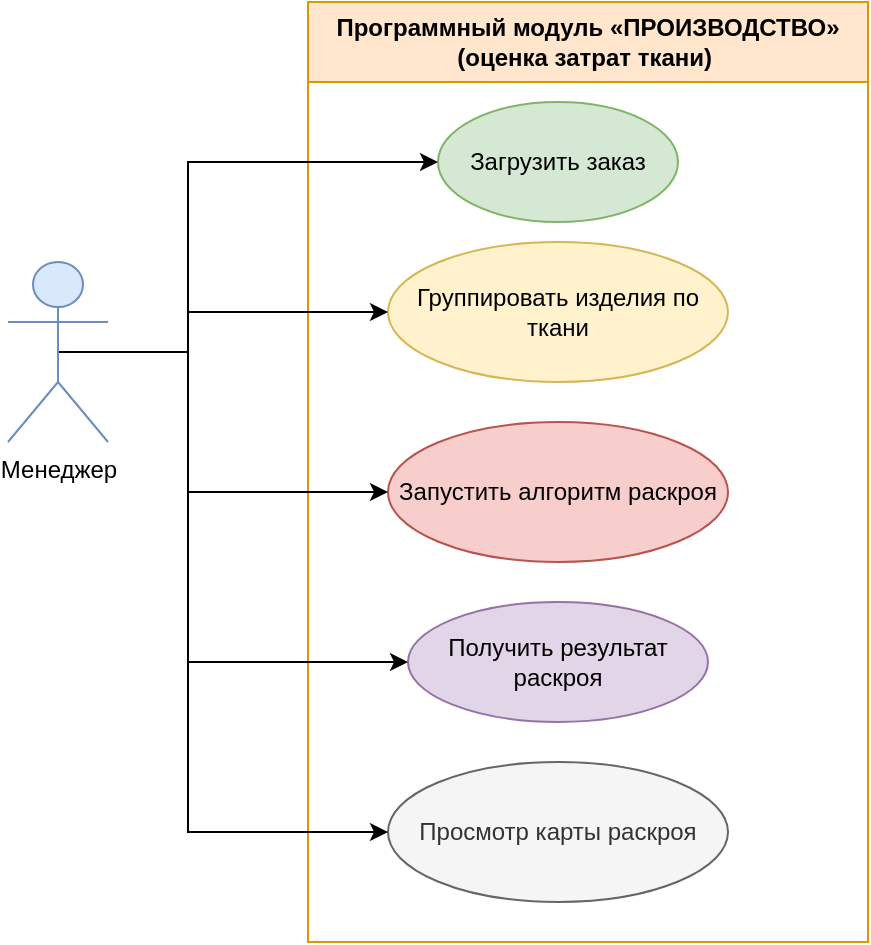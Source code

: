 <mxfile version="26.0.11">
  <diagram name="Страница — 1" id="aryHsX5QUmiYeF4UGLvz">
    <mxGraphModel dx="934" dy="539" grid="1" gridSize="10" guides="1" tooltips="1" connect="1" arrows="1" fold="1" page="1" pageScale="1" pageWidth="827" pageHeight="1169" math="0" shadow="0">
      <root>
        <mxCell id="0" />
        <mxCell id="1" parent="0" />
        <mxCell id="IEN4jgWA84ouXk4IXU4M-1" value="Программный модуль «ПРОИЗВОДСТВО» (оценка затрат ткани)&amp;nbsp;" style="swimlane;whiteSpace=wrap;html=1;startSize=40;fillColor=#ffe6cc;strokeColor=#d79b00;" vertex="1" parent="1">
          <mxGeometry x="260" width="280" height="470" as="geometry" />
        </mxCell>
        <mxCell id="IEN4jgWA84ouXk4IXU4M-3" value="Загрузить заказ" style="ellipse;whiteSpace=wrap;html=1;fillColor=#d5e8d4;strokeColor=#82b366;" vertex="1" parent="IEN4jgWA84ouXk4IXU4M-1">
          <mxGeometry x="65" y="50" width="120" height="60" as="geometry" />
        </mxCell>
        <mxCell id="IEN4jgWA84ouXk4IXU4M-5" value="Группировать изделия по ткани" style="ellipse;whiteSpace=wrap;html=1;fillColor=#fff2cc;strokeColor=#d6b656;" vertex="1" parent="IEN4jgWA84ouXk4IXU4M-1">
          <mxGeometry x="40" y="120" width="170" height="70" as="geometry" />
        </mxCell>
        <mxCell id="IEN4jgWA84ouXk4IXU4M-7" value="Получить результат раскроя" style="ellipse;whiteSpace=wrap;html=1;fillColor=#e1d5e7;strokeColor=#9673a6;" vertex="1" parent="IEN4jgWA84ouXk4IXU4M-1">
          <mxGeometry x="50" y="300" width="150" height="60" as="geometry" />
        </mxCell>
        <mxCell id="IEN4jgWA84ouXk4IXU4M-6" value="Запустить алгоритм раскроя" style="ellipse;whiteSpace=wrap;html=1;fillColor=#f8cecc;strokeColor=#b85450;" vertex="1" parent="IEN4jgWA84ouXk4IXU4M-1">
          <mxGeometry x="40" y="210" width="170" height="70" as="geometry" />
        </mxCell>
        <mxCell id="IEN4jgWA84ouXk4IXU4M-8" value="Просмотр карты раскроя" style="ellipse;whiteSpace=wrap;html=1;fillColor=#f5f5f5;fontColor=#333333;strokeColor=#666666;" vertex="1" parent="IEN4jgWA84ouXk4IXU4M-1">
          <mxGeometry x="40" y="380" width="170" height="70" as="geometry" />
        </mxCell>
        <mxCell id="IEN4jgWA84ouXk4IXU4M-9" style="edgeStyle=orthogonalEdgeStyle;rounded=0;orthogonalLoop=1;jettySize=auto;html=1;exitX=0.5;exitY=0.5;exitDx=0;exitDy=0;exitPerimeter=0;entryX=0;entryY=0.5;entryDx=0;entryDy=0;" edge="1" parent="1" source="IEN4jgWA84ouXk4IXU4M-2" target="IEN4jgWA84ouXk4IXU4M-3">
          <mxGeometry relative="1" as="geometry">
            <Array as="points">
              <mxPoint x="200" y="175" />
              <mxPoint x="200" y="80" />
            </Array>
          </mxGeometry>
        </mxCell>
        <mxCell id="IEN4jgWA84ouXk4IXU4M-10" style="edgeStyle=orthogonalEdgeStyle;rounded=0;orthogonalLoop=1;jettySize=auto;html=1;exitX=0.5;exitY=0.5;exitDx=0;exitDy=0;exitPerimeter=0;entryX=0;entryY=0.5;entryDx=0;entryDy=0;" edge="1" parent="1" source="IEN4jgWA84ouXk4IXU4M-2" target="IEN4jgWA84ouXk4IXU4M-5">
          <mxGeometry relative="1" as="geometry">
            <Array as="points">
              <mxPoint x="200" y="175" />
              <mxPoint x="200" y="155" />
            </Array>
          </mxGeometry>
        </mxCell>
        <mxCell id="IEN4jgWA84ouXk4IXU4M-11" style="edgeStyle=orthogonalEdgeStyle;rounded=0;orthogonalLoop=1;jettySize=auto;html=1;exitX=0.5;exitY=0.5;exitDx=0;exitDy=0;exitPerimeter=0;entryX=0;entryY=0.5;entryDx=0;entryDy=0;" edge="1" parent="1" source="IEN4jgWA84ouXk4IXU4M-2" target="IEN4jgWA84ouXk4IXU4M-6">
          <mxGeometry relative="1" as="geometry">
            <Array as="points">
              <mxPoint x="200" y="175" />
              <mxPoint x="200" y="245" />
            </Array>
          </mxGeometry>
        </mxCell>
        <mxCell id="IEN4jgWA84ouXk4IXU4M-12" style="edgeStyle=orthogonalEdgeStyle;rounded=0;orthogonalLoop=1;jettySize=auto;html=1;exitX=0.5;exitY=0.5;exitDx=0;exitDy=0;exitPerimeter=0;entryX=0;entryY=0.5;entryDx=0;entryDy=0;" edge="1" parent="1" source="IEN4jgWA84ouXk4IXU4M-2" target="IEN4jgWA84ouXk4IXU4M-7">
          <mxGeometry relative="1" as="geometry">
            <Array as="points">
              <mxPoint x="200" y="175" />
              <mxPoint x="200" y="330" />
            </Array>
          </mxGeometry>
        </mxCell>
        <mxCell id="IEN4jgWA84ouXk4IXU4M-13" style="edgeStyle=orthogonalEdgeStyle;rounded=0;orthogonalLoop=1;jettySize=auto;html=1;exitX=0.5;exitY=0.5;exitDx=0;exitDy=0;exitPerimeter=0;entryX=0;entryY=0.5;entryDx=0;entryDy=0;" edge="1" parent="1" source="IEN4jgWA84ouXk4IXU4M-2" target="IEN4jgWA84ouXk4IXU4M-8">
          <mxGeometry relative="1" as="geometry">
            <Array as="points">
              <mxPoint x="200" y="175" />
              <mxPoint x="200" y="415" />
            </Array>
          </mxGeometry>
        </mxCell>
        <mxCell id="IEN4jgWA84ouXk4IXU4M-2" value="Менеджер" style="shape=umlActor;verticalLabelPosition=bottom;verticalAlign=top;html=1;outlineConnect=0;fillColor=#dae8fc;strokeColor=#6c8ebf;" vertex="1" parent="1">
          <mxGeometry x="110" y="130" width="50" height="90" as="geometry" />
        </mxCell>
      </root>
    </mxGraphModel>
  </diagram>
</mxfile>
